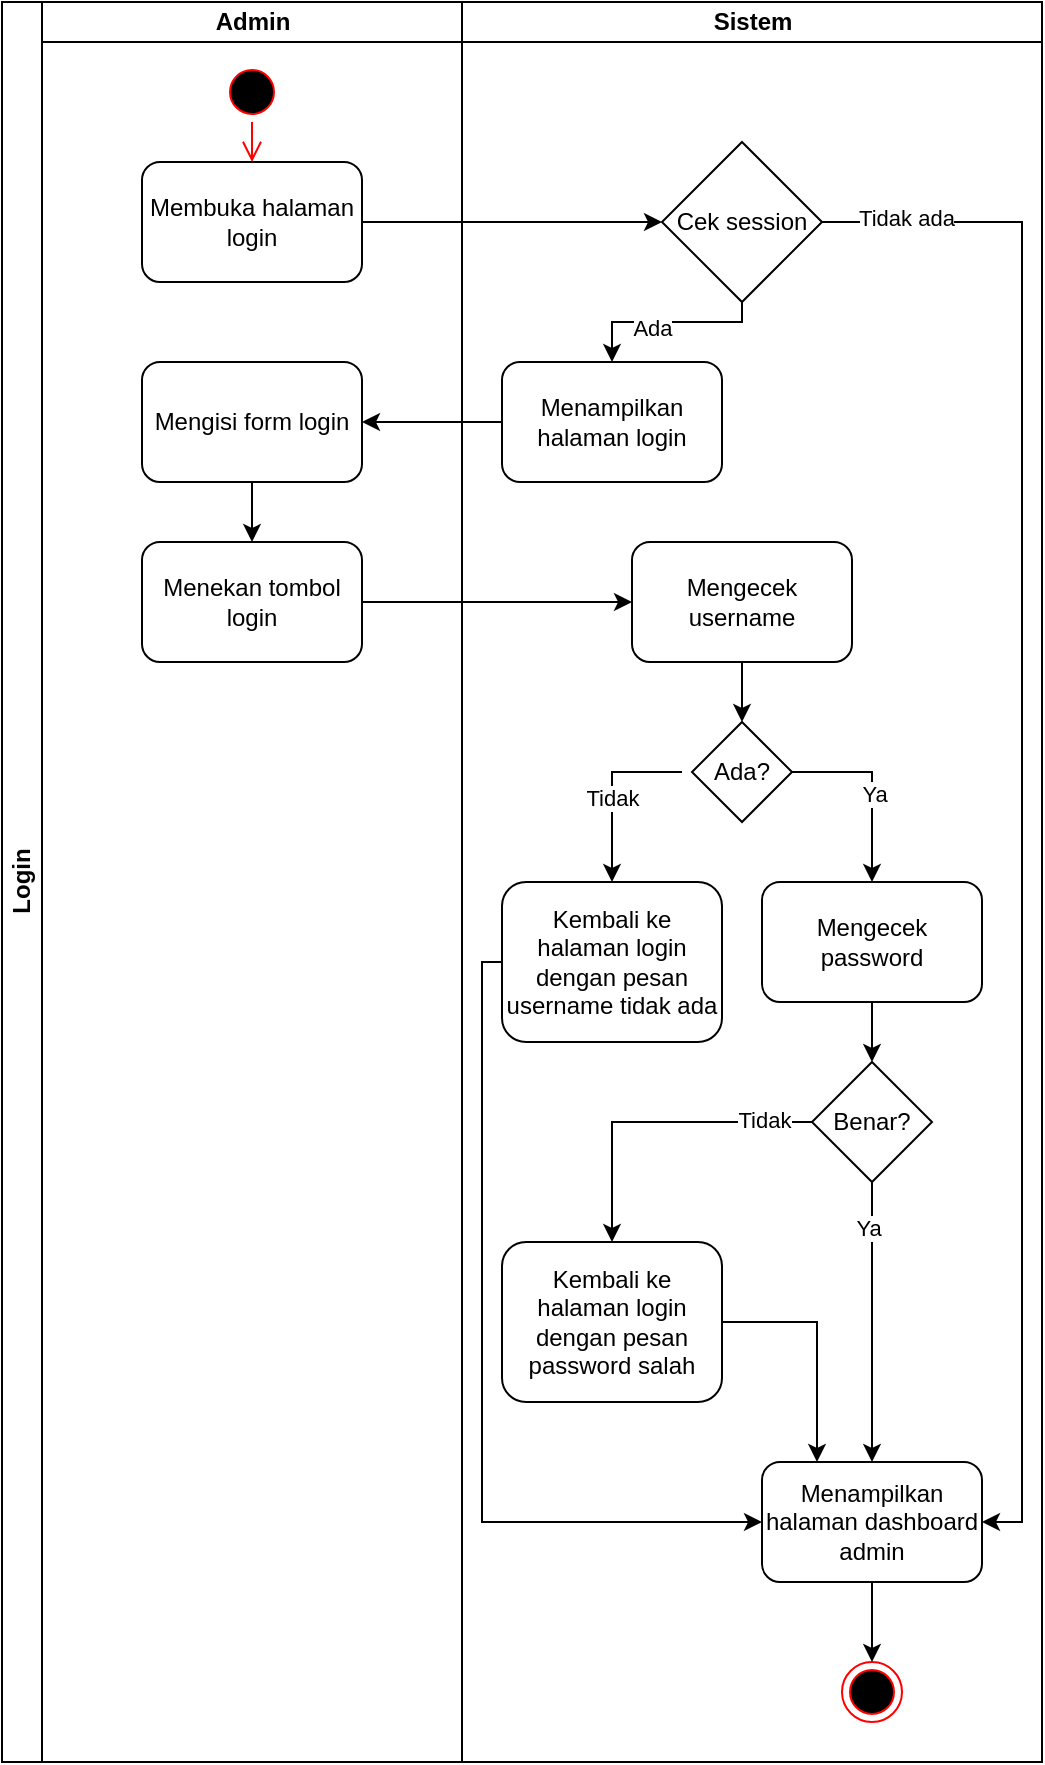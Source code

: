 <mxfile version="13.6.2" type="device"><diagram id="nlexBUHtMggSTYWMlpdU" name="Page-1"><mxGraphModel dx="942" dy="642" grid="1" gridSize="10" guides="1" tooltips="1" connect="1" arrows="1" fold="1" page="1" pageScale="1" pageWidth="850" pageHeight="1100" math="0" shadow="0"><root><mxCell id="0"/><mxCell id="1" parent="0"/><mxCell id="ygd9KGttUMs2LBzjjRTP-2" value="Login" style="swimlane;html=1;childLayout=stackLayout;resizeParent=1;resizeParentMax=0;startSize=20;horizontal=0;horizontalStack=1;" parent="1" vertex="1"><mxGeometry x="230" y="90" width="520" height="880" as="geometry"/></mxCell><mxCell id="ygd9KGttUMs2LBzjjRTP-3" value="Admin" style="swimlane;html=1;startSize=20;" parent="ygd9KGttUMs2LBzjjRTP-2" vertex="1"><mxGeometry x="20" width="210" height="880" as="geometry"/></mxCell><mxCell id="ygd9KGttUMs2LBzjjRTP-7" value="" style="edgeStyle=orthogonalEdgeStyle;html=1;verticalAlign=bottom;endArrow=open;endSize=8;strokeColor=#ff0000;" parent="ygd9KGttUMs2LBzjjRTP-3" source="ygd9KGttUMs2LBzjjRTP-6" edge="1"><mxGeometry relative="1" as="geometry"><mxPoint x="105" y="80" as="targetPoint"/></mxGeometry></mxCell><mxCell id="ygd9KGttUMs2LBzjjRTP-9" value="Membuka halaman login" style="rounded=1;whiteSpace=wrap;html=1;" parent="ygd9KGttUMs2LBzjjRTP-3" vertex="1"><mxGeometry x="50" y="80" width="110" height="60" as="geometry"/></mxCell><mxCell id="ygd9KGttUMs2LBzjjRTP-6" value="" style="ellipse;html=1;shape=startState;fillColor=#000000;strokeColor=#ff0000;" parent="ygd9KGttUMs2LBzjjRTP-3" vertex="1"><mxGeometry x="90" y="30" width="30" height="30" as="geometry"/></mxCell><mxCell id="PntOVypFCj4f3NmsMv1b-42" style="edgeStyle=orthogonalEdgeStyle;rounded=0;orthogonalLoop=1;jettySize=auto;html=1;entryX=0.5;entryY=0;entryDx=0;entryDy=0;" edge="1" parent="ygd9KGttUMs2LBzjjRTP-3" source="PntOVypFCj4f3NmsMv1b-6" target="PntOVypFCj4f3NmsMv1b-41"><mxGeometry relative="1" as="geometry"/></mxCell><mxCell id="PntOVypFCj4f3NmsMv1b-6" value="Mengisi form login" style="rounded=1;whiteSpace=wrap;html=1;" vertex="1" parent="ygd9KGttUMs2LBzjjRTP-3"><mxGeometry x="50" y="180" width="110" height="60" as="geometry"/></mxCell><mxCell id="PntOVypFCj4f3NmsMv1b-41" value="Menekan tombol login" style="rounded=1;whiteSpace=wrap;html=1;" vertex="1" parent="ygd9KGttUMs2LBzjjRTP-3"><mxGeometry x="50" y="270" width="110" height="60" as="geometry"/></mxCell><mxCell id="ygd9KGttUMs2LBzjjRTP-4" value="Sistem" style="swimlane;html=1;startSize=20;" parent="ygd9KGttUMs2LBzjjRTP-2" vertex="1"><mxGeometry x="230" width="290" height="880" as="geometry"/></mxCell><mxCell id="PntOVypFCj4f3NmsMv1b-56" style="edgeStyle=orthogonalEdgeStyle;rounded=0;orthogonalLoop=1;jettySize=auto;html=1;entryX=0;entryY=0.5;entryDx=0;entryDy=0;exitX=0;exitY=0.5;exitDx=0;exitDy=0;" edge="1" parent="ygd9KGttUMs2LBzjjRTP-4" source="PntOVypFCj4f3NmsMv1b-34" target="PntOVypFCj4f3NmsMv1b-26"><mxGeometry relative="1" as="geometry"><Array as="points"><mxPoint x="10" y="480"/><mxPoint x="10" y="760"/></Array></mxGeometry></mxCell><mxCell id="PntOVypFCj4f3NmsMv1b-34" value="Kembali ke halaman login dengan pesan username tidak ada" style="rounded=1;whiteSpace=wrap;html=1;" vertex="1" parent="ygd9KGttUMs2LBzjjRTP-4"><mxGeometry x="20" y="440" width="110" height="80" as="geometry"/></mxCell><mxCell id="PntOVypFCj4f3NmsMv1b-25" value="Menampilkan halaman login" style="rounded=1;whiteSpace=wrap;html=1;" vertex="1" parent="ygd9KGttUMs2LBzjjRTP-4"><mxGeometry x="20" y="180" width="110" height="60" as="geometry"/></mxCell><mxCell id="PntOVypFCj4f3NmsMv1b-28" style="edgeStyle=orthogonalEdgeStyle;rounded=0;orthogonalLoop=1;jettySize=auto;html=1;entryX=0.5;entryY=0;entryDx=0;entryDy=0;" edge="1" parent="ygd9KGttUMs2LBzjjRTP-4" source="PntOVypFCj4f3NmsMv1b-24" target="PntOVypFCj4f3NmsMv1b-25"><mxGeometry relative="1" as="geometry"><Array as="points"><mxPoint x="140" y="160"/><mxPoint x="75" y="160"/></Array></mxGeometry></mxCell><mxCell id="PntOVypFCj4f3NmsMv1b-29" value="Ada" style="edgeLabel;html=1;align=center;verticalAlign=middle;resizable=0;points=[];" vertex="1" connectable="0" parent="PntOVypFCj4f3NmsMv1b-28"><mxGeometry x="0.158" y="3" relative="1" as="geometry"><mxPoint as="offset"/></mxGeometry></mxCell><mxCell id="PntOVypFCj4f3NmsMv1b-30" style="edgeStyle=orthogonalEdgeStyle;rounded=0;orthogonalLoop=1;jettySize=auto;html=1;entryX=1;entryY=0.5;entryDx=0;entryDy=0;exitX=1;exitY=0.5;exitDx=0;exitDy=0;" edge="1" parent="ygd9KGttUMs2LBzjjRTP-4" source="PntOVypFCj4f3NmsMv1b-24" target="PntOVypFCj4f3NmsMv1b-26"><mxGeometry relative="1" as="geometry"/></mxCell><mxCell id="PntOVypFCj4f3NmsMv1b-31" value="Tidak ada" style="edgeLabel;html=1;align=center;verticalAlign=middle;resizable=0;points=[];" vertex="1" connectable="0" parent="PntOVypFCj4f3NmsMv1b-30"><mxGeometry x="-0.892" y="2" relative="1" as="geometry"><mxPoint as="offset"/></mxGeometry></mxCell><mxCell id="PntOVypFCj4f3NmsMv1b-55" style="edgeStyle=orthogonalEdgeStyle;rounded=0;orthogonalLoop=1;jettySize=auto;html=1;entryX=0.25;entryY=0;entryDx=0;entryDy=0;" edge="1" parent="ygd9KGttUMs2LBzjjRTP-4" source="PntOVypFCj4f3NmsMv1b-50" target="PntOVypFCj4f3NmsMv1b-26"><mxGeometry relative="1" as="geometry"/></mxCell><mxCell id="PntOVypFCj4f3NmsMv1b-50" value="Kembali ke halaman login dengan pesan password salah" style="rounded=1;whiteSpace=wrap;html=1;" vertex="1" parent="ygd9KGttUMs2LBzjjRTP-4"><mxGeometry x="20" y="620" width="110" height="80" as="geometry"/></mxCell><mxCell id="PntOVypFCj4f3NmsMv1b-24" value="Cek session" style="rhombus;whiteSpace=wrap;html=1;" vertex="1" parent="ygd9KGttUMs2LBzjjRTP-4"><mxGeometry x="100" y="70" width="80" height="80" as="geometry"/></mxCell><mxCell id="PntOVypFCj4f3NmsMv1b-40" style="edgeStyle=orthogonalEdgeStyle;rounded=0;orthogonalLoop=1;jettySize=auto;html=1;entryX=0.5;entryY=0;entryDx=0;entryDy=0;" edge="1" parent="ygd9KGttUMs2LBzjjRTP-4" source="PntOVypFCj4f3NmsMv1b-32" target="PntOVypFCj4f3NmsMv1b-33"><mxGeometry relative="1" as="geometry"/></mxCell><mxCell id="PntOVypFCj4f3NmsMv1b-32" value="Mengecek username" style="rounded=1;whiteSpace=wrap;html=1;" vertex="1" parent="ygd9KGttUMs2LBzjjRTP-4"><mxGeometry x="85" y="270" width="110" height="60" as="geometry"/></mxCell><mxCell id="PntOVypFCj4f3NmsMv1b-36" style="edgeStyle=orthogonalEdgeStyle;rounded=0;orthogonalLoop=1;jettySize=auto;html=1;entryX=0.5;entryY=0;entryDx=0;entryDy=0;" edge="1" parent="ygd9KGttUMs2LBzjjRTP-4" target="PntOVypFCj4f3NmsMv1b-34"><mxGeometry relative="1" as="geometry"><mxPoint x="110" y="385" as="sourcePoint"/><Array as="points"><mxPoint x="75" y="385"/></Array></mxGeometry></mxCell><mxCell id="PntOVypFCj4f3NmsMv1b-44" value="Tidak" style="edgeLabel;html=1;align=center;verticalAlign=middle;resizable=0;points=[];" vertex="1" connectable="0" parent="PntOVypFCj4f3NmsMv1b-36"><mxGeometry x="-0.222" y="13" relative="1" as="geometry"><mxPoint x="-13" y="13" as="offset"/></mxGeometry></mxCell><mxCell id="PntOVypFCj4f3NmsMv1b-37" style="edgeStyle=orthogonalEdgeStyle;rounded=0;orthogonalLoop=1;jettySize=auto;html=1;entryX=0.5;entryY=0;entryDx=0;entryDy=0;exitX=1;exitY=0.5;exitDx=0;exitDy=0;" edge="1" parent="ygd9KGttUMs2LBzjjRTP-4" source="PntOVypFCj4f3NmsMv1b-33" target="PntOVypFCj4f3NmsMv1b-35"><mxGeometry relative="1" as="geometry"/></mxCell><mxCell id="PntOVypFCj4f3NmsMv1b-45" value="Ya" style="edgeLabel;html=1;align=center;verticalAlign=middle;resizable=0;points=[];" vertex="1" connectable="0" parent="PntOVypFCj4f3NmsMv1b-37"><mxGeometry x="-0.158" y="-11" relative="1" as="geometry"><mxPoint x="12" y="11" as="offset"/></mxGeometry></mxCell><mxCell id="PntOVypFCj4f3NmsMv1b-33" value="Ada?" style="rhombus;whiteSpace=wrap;html=1;" vertex="1" parent="ygd9KGttUMs2LBzjjRTP-4"><mxGeometry x="115" y="360" width="50" height="50" as="geometry"/></mxCell><mxCell id="PntOVypFCj4f3NmsMv1b-47" style="edgeStyle=orthogonalEdgeStyle;rounded=0;orthogonalLoop=1;jettySize=auto;html=1;" edge="1" parent="ygd9KGttUMs2LBzjjRTP-4" source="PntOVypFCj4f3NmsMv1b-35" target="PntOVypFCj4f3NmsMv1b-46"><mxGeometry relative="1" as="geometry"/></mxCell><mxCell id="PntOVypFCj4f3NmsMv1b-23" value="" style="ellipse;html=1;shape=endState;fillColor=#000000;strokeColor=#ff0000;" vertex="1" parent="ygd9KGttUMs2LBzjjRTP-4"><mxGeometry x="190" y="830" width="30" height="30" as="geometry"/></mxCell><mxCell id="PntOVypFCj4f3NmsMv1b-57" style="edgeStyle=orthogonalEdgeStyle;rounded=0;orthogonalLoop=1;jettySize=auto;html=1;entryX=0.5;entryY=0;entryDx=0;entryDy=0;" edge="1" parent="ygd9KGttUMs2LBzjjRTP-4" source="PntOVypFCj4f3NmsMv1b-26" target="PntOVypFCj4f3NmsMv1b-23"><mxGeometry relative="1" as="geometry"/></mxCell><mxCell id="PntOVypFCj4f3NmsMv1b-26" value="Menampilkan halaman dashboard admin" style="rounded=1;whiteSpace=wrap;html=1;" vertex="1" parent="ygd9KGttUMs2LBzjjRTP-4"><mxGeometry x="150" y="730" width="110" height="60" as="geometry"/></mxCell><mxCell id="PntOVypFCj4f3NmsMv1b-35" value="Mengecek password" style="rounded=1;whiteSpace=wrap;html=1;" vertex="1" parent="ygd9KGttUMs2LBzjjRTP-4"><mxGeometry x="150" y="440" width="110" height="60" as="geometry"/></mxCell><mxCell id="PntOVypFCj4f3NmsMv1b-51" style="edgeStyle=orthogonalEdgeStyle;rounded=0;orthogonalLoop=1;jettySize=auto;html=1;entryX=0.5;entryY=0;entryDx=0;entryDy=0;" edge="1" parent="ygd9KGttUMs2LBzjjRTP-4" source="PntOVypFCj4f3NmsMv1b-46" target="PntOVypFCj4f3NmsMv1b-50"><mxGeometry relative="1" as="geometry"/></mxCell><mxCell id="PntOVypFCj4f3NmsMv1b-53" value="Tidak" style="edgeLabel;html=1;align=center;verticalAlign=middle;resizable=0;points=[];" vertex="1" connectable="0" parent="PntOVypFCj4f3NmsMv1b-51"><mxGeometry x="-0.7" y="-1" relative="1" as="geometry"><mxPoint as="offset"/></mxGeometry></mxCell><mxCell id="PntOVypFCj4f3NmsMv1b-52" style="edgeStyle=orthogonalEdgeStyle;rounded=0;orthogonalLoop=1;jettySize=auto;html=1;entryX=0.5;entryY=0;entryDx=0;entryDy=0;" edge="1" parent="ygd9KGttUMs2LBzjjRTP-4" source="PntOVypFCj4f3NmsMv1b-46" target="PntOVypFCj4f3NmsMv1b-26"><mxGeometry relative="1" as="geometry"><mxPoint x="205" y="620" as="targetPoint"/></mxGeometry></mxCell><mxCell id="PntOVypFCj4f3NmsMv1b-54" value="Ya" style="edgeLabel;html=1;align=center;verticalAlign=middle;resizable=0;points=[];" vertex="1" connectable="0" parent="PntOVypFCj4f3NmsMv1b-52"><mxGeometry x="-0.671" y="-2" relative="1" as="geometry"><mxPoint as="offset"/></mxGeometry></mxCell><mxCell id="PntOVypFCj4f3NmsMv1b-46" value="Benar?" style="rhombus;whiteSpace=wrap;html=1;" vertex="1" parent="ygd9KGttUMs2LBzjjRTP-4"><mxGeometry x="175" y="530" width="60" height="60" as="geometry"/></mxCell><mxCell id="PntOVypFCj4f3NmsMv1b-27" style="edgeStyle=orthogonalEdgeStyle;rounded=0;orthogonalLoop=1;jettySize=auto;html=1;entryX=0;entryY=0.5;entryDx=0;entryDy=0;" edge="1" parent="ygd9KGttUMs2LBzjjRTP-2" source="ygd9KGttUMs2LBzjjRTP-9" target="PntOVypFCj4f3NmsMv1b-24"><mxGeometry relative="1" as="geometry"/></mxCell><mxCell id="PntOVypFCj4f3NmsMv1b-38" style="edgeStyle=orthogonalEdgeStyle;rounded=0;orthogonalLoop=1;jettySize=auto;html=1;entryX=1;entryY=0.5;entryDx=0;entryDy=0;" edge="1" parent="ygd9KGttUMs2LBzjjRTP-2" source="PntOVypFCj4f3NmsMv1b-25" target="PntOVypFCj4f3NmsMv1b-6"><mxGeometry relative="1" as="geometry"/></mxCell><mxCell id="PntOVypFCj4f3NmsMv1b-43" style="edgeStyle=orthogonalEdgeStyle;rounded=0;orthogonalLoop=1;jettySize=auto;html=1;entryX=0;entryY=0.5;entryDx=0;entryDy=0;" edge="1" parent="ygd9KGttUMs2LBzjjRTP-2" source="PntOVypFCj4f3NmsMv1b-41" target="PntOVypFCj4f3NmsMv1b-32"><mxGeometry relative="1" as="geometry"/></mxCell></root></mxGraphModel></diagram></mxfile>